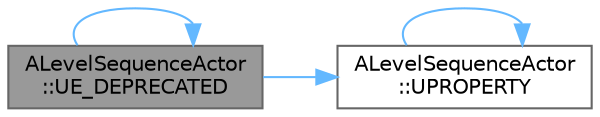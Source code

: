 digraph "ALevelSequenceActor::UE_DEPRECATED"
{
 // INTERACTIVE_SVG=YES
 // LATEX_PDF_SIZE
  bgcolor="transparent";
  edge [fontname=Helvetica,fontsize=10,labelfontname=Helvetica,labelfontsize=10];
  node [fontname=Helvetica,fontsize=10,shape=box,height=0.2,width=0.4];
  rankdir="LR";
  Node1 [id="Node000001",label="ALevelSequenceActor\l::UE_DEPRECATED",height=0.2,width=0.4,color="gray40", fillcolor="grey60", style="filled", fontcolor="black",tooltip=" "];
  Node1 -> Node1 [id="edge1_Node000001_Node000001",color="steelblue1",style="solid",tooltip=" "];
  Node1 -> Node2 [id="edge2_Node000001_Node000002",color="steelblue1",style="solid",tooltip=" "];
  Node2 [id="Node000002",label="ALevelSequenceActor\l::UPROPERTY",height=0.2,width=0.4,color="grey40", fillcolor="white", style="filled",URL="$d6/d5c/classALevelSequenceActor.html#a6c2ace4150baf88e3e714e4d210b1e9d",tooltip=" "];
  Node2 -> Node2 [id="edge3_Node000002_Node000002",color="steelblue1",style="solid",tooltip=" "];
}
